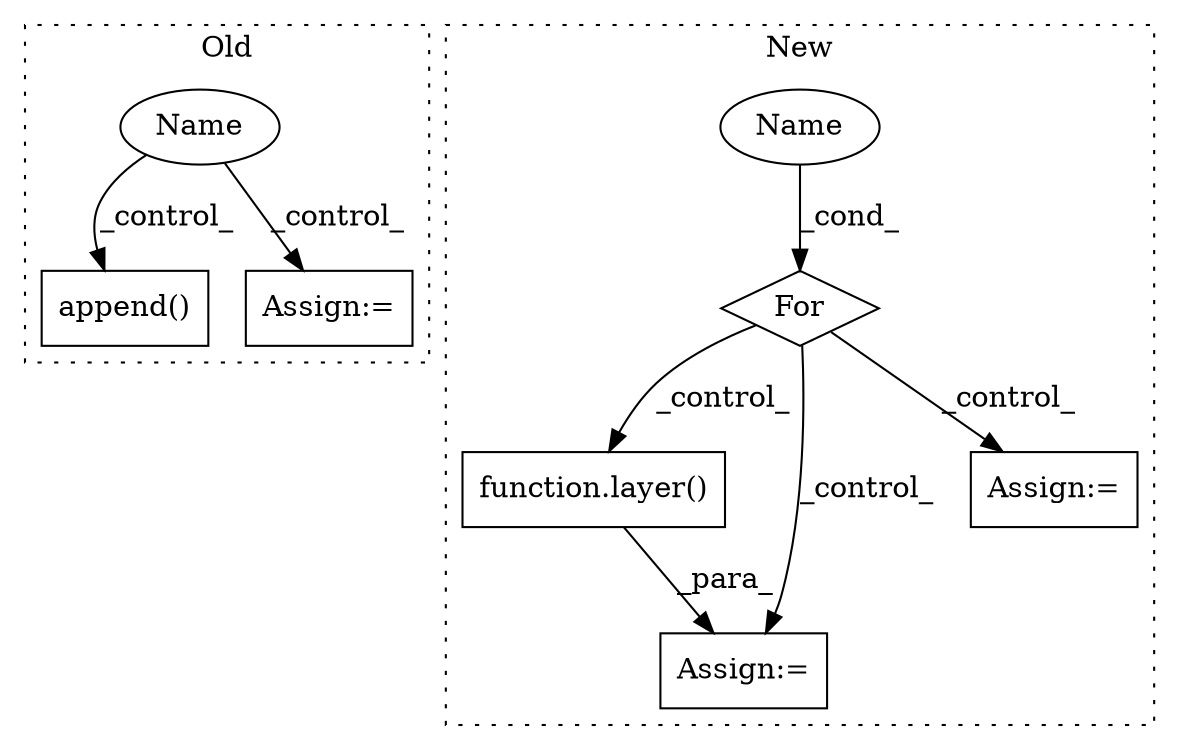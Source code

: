 digraph G {
subgraph cluster0 {
1 [label="append()" a="75" s="3413,3432" l="13,1" shape="box"];
4 [label="Name" a="87" s="3283" l="2" shape="ellipse"];
5 [label="Assign:=" a="68" s="3314" l="18" shape="box"];
label = "Old";
style="dotted";
}
subgraph cluster1 {
2 [label="function.layer()" a="75" s="10382,10396" l="6,1" shape="box"];
3 [label="Assign:=" a="68" s="10364" l="18" shape="box"];
6 [label="Name" a="87" s="10315" l="5" shape="ellipse"];
7 [label="For" a="107" s="10311,10341" l="4,14" shape="diamond"];
8 [label="Assign:=" a="68" s="10418" l="3" shape="box"];
label = "New";
style="dotted";
}
2 -> 3 [label="_para_"];
4 -> 5 [label="_control_"];
4 -> 1 [label="_control_"];
6 -> 7 [label="_cond_"];
7 -> 8 [label="_control_"];
7 -> 2 [label="_control_"];
7 -> 3 [label="_control_"];
}